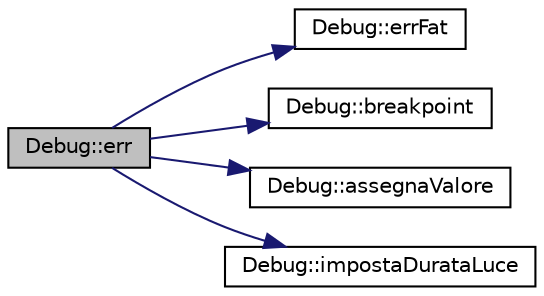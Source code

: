 digraph "Debug::err"
{
  edge [fontname="Helvetica",fontsize="10",labelfontname="Helvetica",labelfontsize="10"];
  node [fontname="Helvetica",fontsize="10",shape=record];
  rankdir="LR";
  Node11 [label="Debug::err",height=0.2,width=0.4,color="black", fillcolor="grey75", style="filled", fontcolor="black"];
  Node11 -> Node12 [color="midnightblue",fontsize="10",style="solid",fontname="Helvetica"];
  Node12 [label="Debug::errFat",height=0.2,width=0.4,color="black", fillcolor="white", style="filled",URL="$class_debug.html#abe97a56741964a962add2db1e82731ad"];
  Node11 -> Node13 [color="midnightblue",fontsize="10",style="solid",fontname="Helvetica"];
  Node13 [label="Debug::breakpoint",height=0.2,width=0.4,color="black", fillcolor="white", style="filled",URL="$class_debug.html#a3a24898e3ca48ef89e2029ab6e43665c"];
  Node11 -> Node14 [color="midnightblue",fontsize="10",style="solid",fontname="Helvetica"];
  Node14 [label="Debug::assegnaValore",height=0.2,width=0.4,color="black", fillcolor="white", style="filled",URL="$class_debug.html#aab7b40f35a2ea8070848b650f8d0bbbe"];
  Node11 -> Node15 [color="midnightblue",fontsize="10",style="solid",fontname="Helvetica"];
  Node15 [label="Debug::impostaDurataLuce",height=0.2,width=0.4,color="black", fillcolor="white", style="filled",URL="$class_debug.html#a65bc65d905d75d0ca765d81132f563c1"];
}
